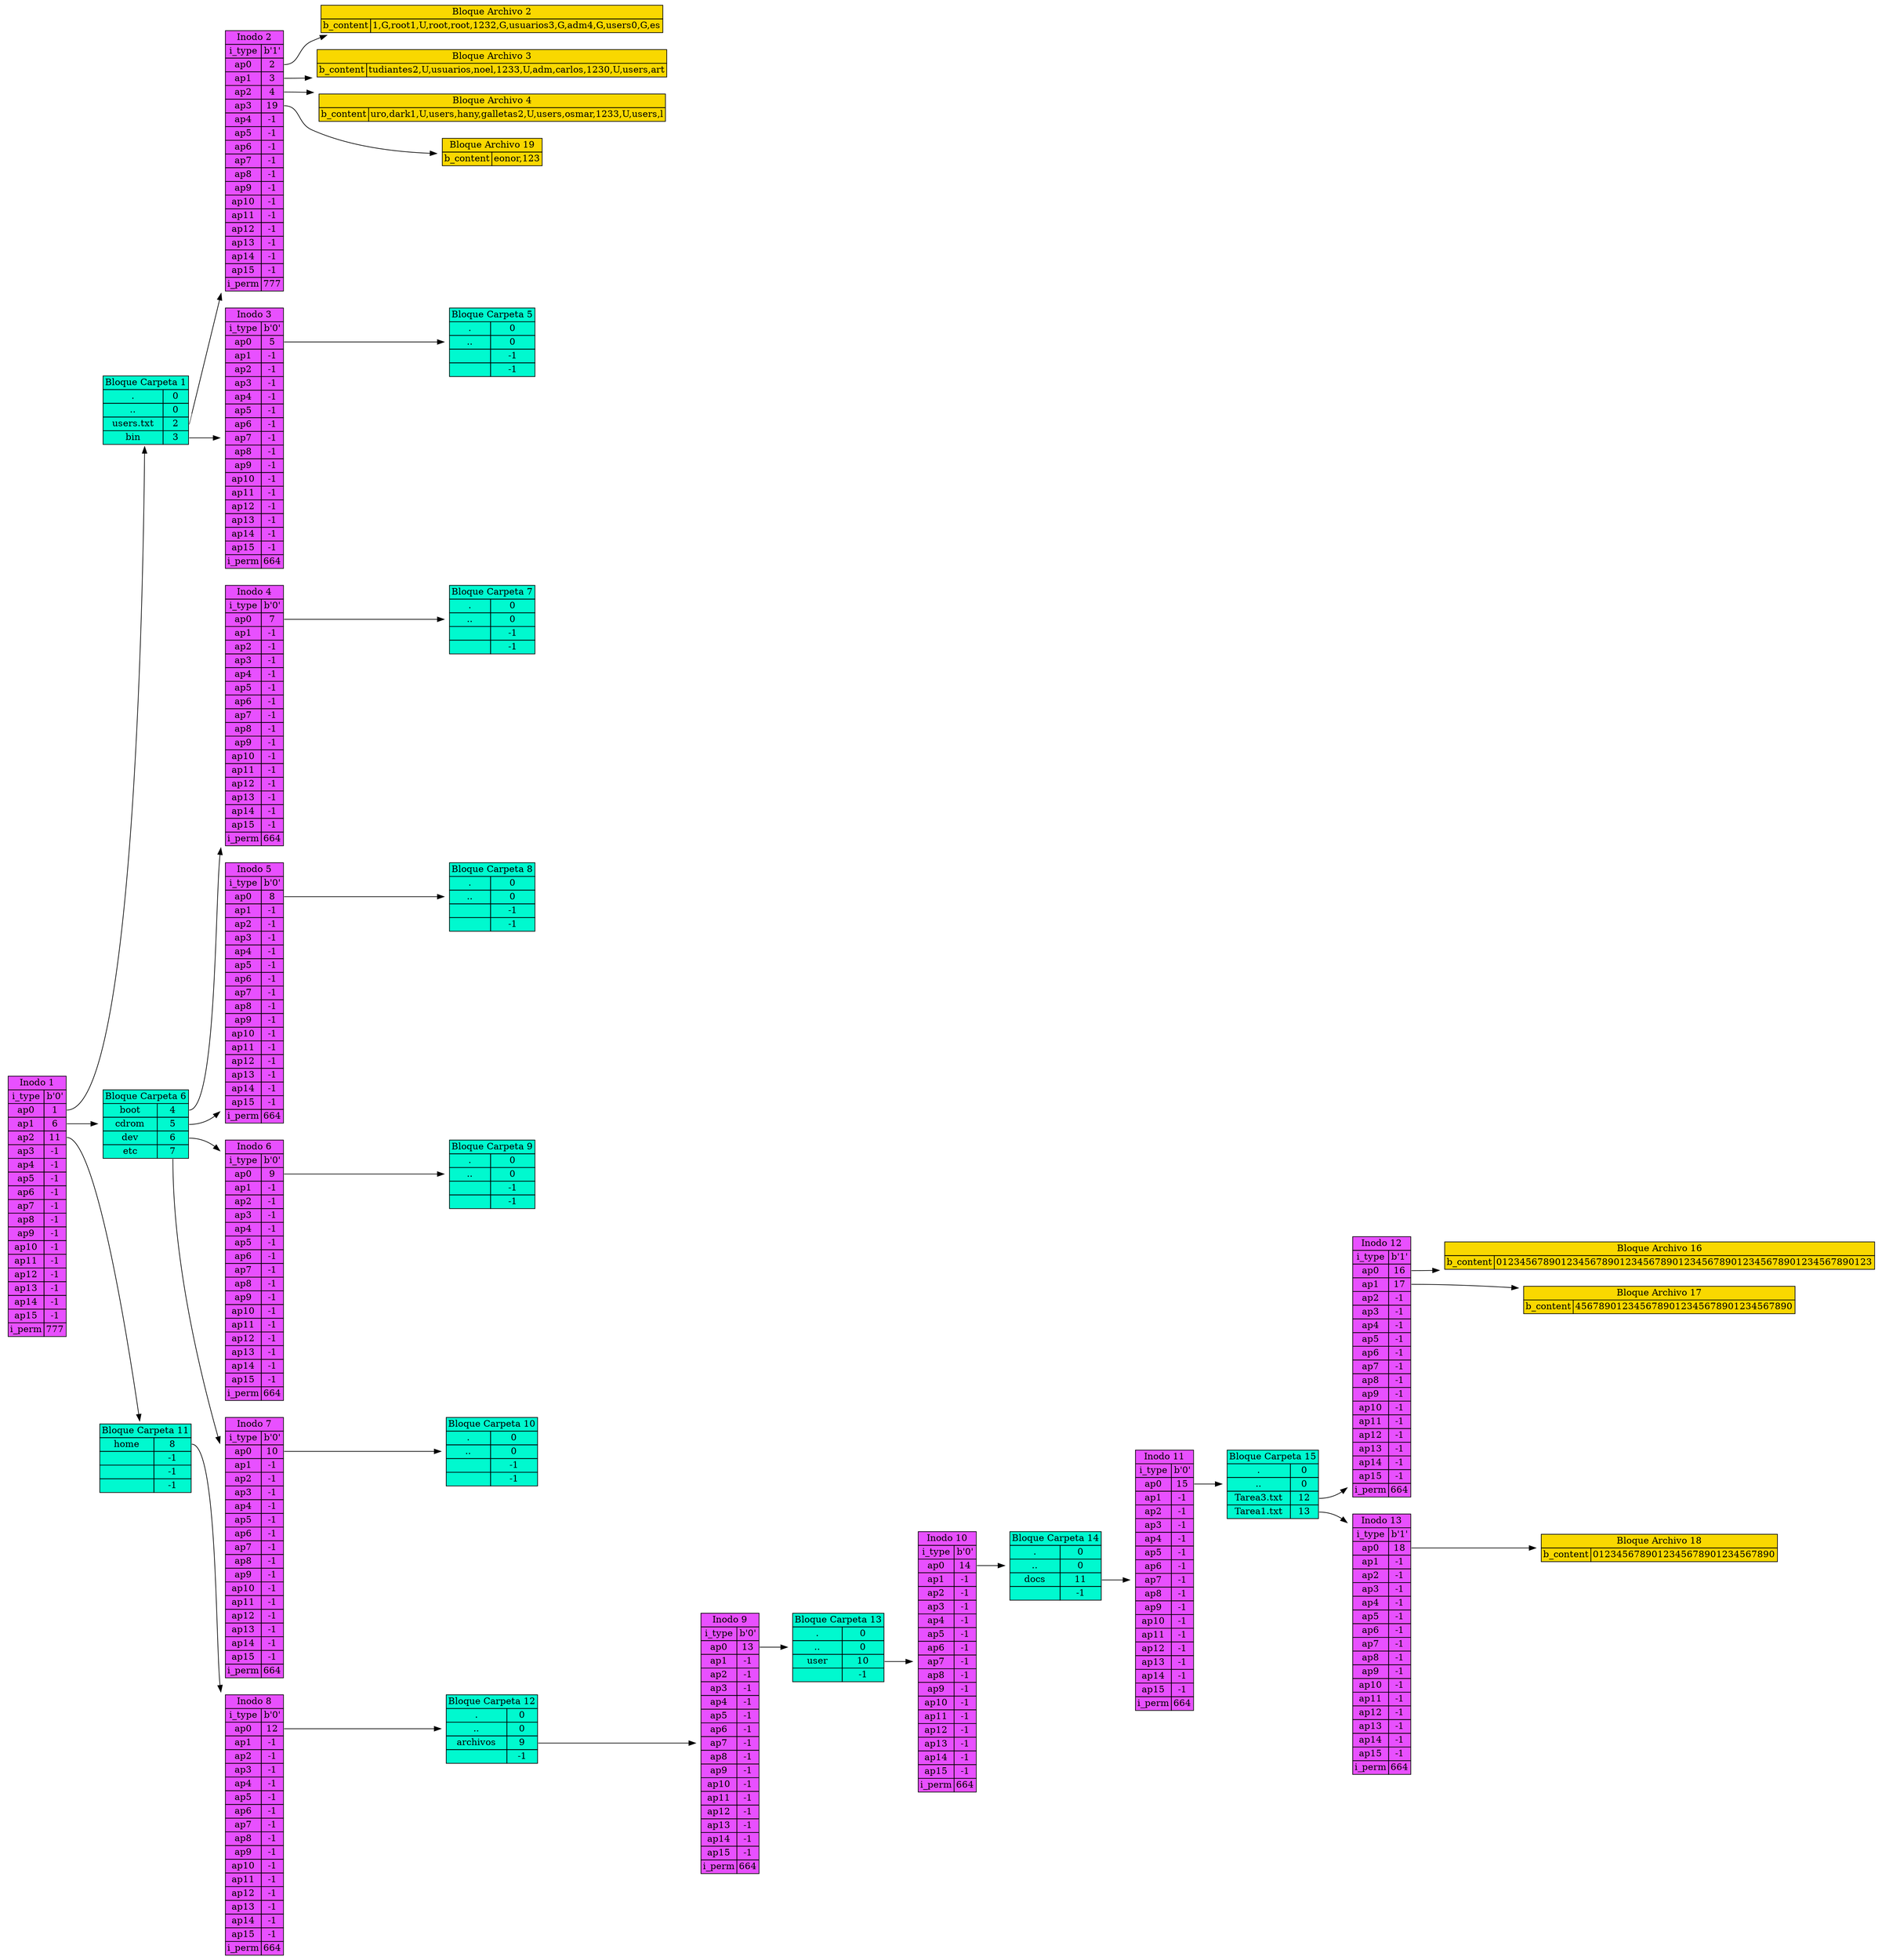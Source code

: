 digraph G{
node[shape=none]
rankdir=LR
inode1[label=<
<table border="0" cellborder="1" cellspacing="0" bgcolor="#E850FF">
<tr><td colspan="2">Inodo 1</td></tr>
<tr><td>i_type</td><td>b'0'</td></tr>
<tr><td>ap0</td><td  port = "cell1">1</td></tr>
<tr><td>ap1</td><td  port = "cell6">6</td></tr>
<tr><td>ap2</td><td  port = "cell11">11</td></tr>
<tr><td>ap3</td><td  port = "cell-1">-1</td></tr>
<tr><td>ap4</td><td  port = "cell-1">-1</td></tr>
<tr><td>ap5</td><td  port = "cell-1">-1</td></tr>
<tr><td>ap6</td><td  port = "cell-1">-1</td></tr>
<tr><td>ap7</td><td  port = "cell-1">-1</td></tr>
<tr><td>ap8</td><td  port = "cell-1">-1</td></tr>
<tr><td>ap9</td><td  port = "cell-1">-1</td></tr>
<tr><td>ap10</td><td  port = "cell-1">-1</td></tr>
<tr><td>ap11</td><td  port = "cell-1">-1</td></tr>
<tr><td>ap12</td><td  port = "cell-1">-1</td></tr>
<tr><td>ap13</td><td  port = "cell-1">-1</td></tr>
<tr><td>ap14</td><td  port = "cell-1">-1</td></tr>
<tr><td>ap15</td><td  port = "cell-1">-1</td></tr>
<tr><td>i_perm</td><td>777</td></tr>
</table>
>]
inode2[label=<
<table border="0" cellborder="1" cellspacing="0" bgcolor="#E850FF">
<tr><td colspan="2">Inodo 2</td></tr>
<tr><td>i_type</td><td>b'1'</td></tr>
<tr><td>ap0</td><td  port = "cell2">2</td></tr>
<tr><td>ap1</td><td  port = "cell3">3</td></tr>
<tr><td>ap2</td><td  port = "cell4">4</td></tr>
<tr><td>ap3</td><td  port = "cell19">19</td></tr>
<tr><td>ap4</td><td  port = "cell-1">-1</td></tr>
<tr><td>ap5</td><td  port = "cell-1">-1</td></tr>
<tr><td>ap6</td><td  port = "cell-1">-1</td></tr>
<tr><td>ap7</td><td  port = "cell-1">-1</td></tr>
<tr><td>ap8</td><td  port = "cell-1">-1</td></tr>
<tr><td>ap9</td><td  port = "cell-1">-1</td></tr>
<tr><td>ap10</td><td  port = "cell-1">-1</td></tr>
<tr><td>ap11</td><td  port = "cell-1">-1</td></tr>
<tr><td>ap12</td><td  port = "cell-1">-1</td></tr>
<tr><td>ap13</td><td  port = "cell-1">-1</td></tr>
<tr><td>ap14</td><td  port = "cell-1">-1</td></tr>
<tr><td>ap15</td><td  port = "cell-1">-1</td></tr>
<tr><td>i_perm</td><td>777</td></tr>
</table>
>]
inode3[label=<
<table border="0" cellborder="1" cellspacing="0" bgcolor="#E850FF">
<tr><td colspan="2">Inodo 3</td></tr>
<tr><td>i_type</td><td>b'0'</td></tr>
<tr><td>ap0</td><td  port = "cell5">5</td></tr>
<tr><td>ap1</td><td  port = "cell-1">-1</td></tr>
<tr><td>ap2</td><td  port = "cell-1">-1</td></tr>
<tr><td>ap3</td><td  port = "cell-1">-1</td></tr>
<tr><td>ap4</td><td  port = "cell-1">-1</td></tr>
<tr><td>ap5</td><td  port = "cell-1">-1</td></tr>
<tr><td>ap6</td><td  port = "cell-1">-1</td></tr>
<tr><td>ap7</td><td  port = "cell-1">-1</td></tr>
<tr><td>ap8</td><td  port = "cell-1">-1</td></tr>
<tr><td>ap9</td><td  port = "cell-1">-1</td></tr>
<tr><td>ap10</td><td  port = "cell-1">-1</td></tr>
<tr><td>ap11</td><td  port = "cell-1">-1</td></tr>
<tr><td>ap12</td><td  port = "cell-1">-1</td></tr>
<tr><td>ap13</td><td  port = "cell-1">-1</td></tr>
<tr><td>ap14</td><td  port = "cell-1">-1</td></tr>
<tr><td>ap15</td><td  port = "cell-1">-1</td></tr>
<tr><td>i_perm</td><td>664</td></tr>
</table>
>]
inode4[label=<
<table border="0" cellborder="1" cellspacing="0" bgcolor="#E850FF">
<tr><td colspan="2">Inodo 4</td></tr>
<tr><td>i_type</td><td>b'0'</td></tr>
<tr><td>ap0</td><td  port = "cell7">7</td></tr>
<tr><td>ap1</td><td  port = "cell-1">-1</td></tr>
<tr><td>ap2</td><td  port = "cell-1">-1</td></tr>
<tr><td>ap3</td><td  port = "cell-1">-1</td></tr>
<tr><td>ap4</td><td  port = "cell-1">-1</td></tr>
<tr><td>ap5</td><td  port = "cell-1">-1</td></tr>
<tr><td>ap6</td><td  port = "cell-1">-1</td></tr>
<tr><td>ap7</td><td  port = "cell-1">-1</td></tr>
<tr><td>ap8</td><td  port = "cell-1">-1</td></tr>
<tr><td>ap9</td><td  port = "cell-1">-1</td></tr>
<tr><td>ap10</td><td  port = "cell-1">-1</td></tr>
<tr><td>ap11</td><td  port = "cell-1">-1</td></tr>
<tr><td>ap12</td><td  port = "cell-1">-1</td></tr>
<tr><td>ap13</td><td  port = "cell-1">-1</td></tr>
<tr><td>ap14</td><td  port = "cell-1">-1</td></tr>
<tr><td>ap15</td><td  port = "cell-1">-1</td></tr>
<tr><td>i_perm</td><td>664</td></tr>
</table>
>]
inode5[label=<
<table border="0" cellborder="1" cellspacing="0" bgcolor="#E850FF">
<tr><td colspan="2">Inodo 5</td></tr>
<tr><td>i_type</td><td>b'0'</td></tr>
<tr><td>ap0</td><td  port = "cell8">8</td></tr>
<tr><td>ap1</td><td  port = "cell-1">-1</td></tr>
<tr><td>ap2</td><td  port = "cell-1">-1</td></tr>
<tr><td>ap3</td><td  port = "cell-1">-1</td></tr>
<tr><td>ap4</td><td  port = "cell-1">-1</td></tr>
<tr><td>ap5</td><td  port = "cell-1">-1</td></tr>
<tr><td>ap6</td><td  port = "cell-1">-1</td></tr>
<tr><td>ap7</td><td  port = "cell-1">-1</td></tr>
<tr><td>ap8</td><td  port = "cell-1">-1</td></tr>
<tr><td>ap9</td><td  port = "cell-1">-1</td></tr>
<tr><td>ap10</td><td  port = "cell-1">-1</td></tr>
<tr><td>ap11</td><td  port = "cell-1">-1</td></tr>
<tr><td>ap12</td><td  port = "cell-1">-1</td></tr>
<tr><td>ap13</td><td  port = "cell-1">-1</td></tr>
<tr><td>ap14</td><td  port = "cell-1">-1</td></tr>
<tr><td>ap15</td><td  port = "cell-1">-1</td></tr>
<tr><td>i_perm</td><td>664</td></tr>
</table>
>]
inode6[label=<
<table border="0" cellborder="1" cellspacing="0" bgcolor="#E850FF">
<tr><td colspan="2">Inodo 6</td></tr>
<tr><td>i_type</td><td>b'0'</td></tr>
<tr><td>ap0</td><td  port = "cell9">9</td></tr>
<tr><td>ap1</td><td  port = "cell-1">-1</td></tr>
<tr><td>ap2</td><td  port = "cell-1">-1</td></tr>
<tr><td>ap3</td><td  port = "cell-1">-1</td></tr>
<tr><td>ap4</td><td  port = "cell-1">-1</td></tr>
<tr><td>ap5</td><td  port = "cell-1">-1</td></tr>
<tr><td>ap6</td><td  port = "cell-1">-1</td></tr>
<tr><td>ap7</td><td  port = "cell-1">-1</td></tr>
<tr><td>ap8</td><td  port = "cell-1">-1</td></tr>
<tr><td>ap9</td><td  port = "cell-1">-1</td></tr>
<tr><td>ap10</td><td  port = "cell-1">-1</td></tr>
<tr><td>ap11</td><td  port = "cell-1">-1</td></tr>
<tr><td>ap12</td><td  port = "cell-1">-1</td></tr>
<tr><td>ap13</td><td  port = "cell-1">-1</td></tr>
<tr><td>ap14</td><td  port = "cell-1">-1</td></tr>
<tr><td>ap15</td><td  port = "cell-1">-1</td></tr>
<tr><td>i_perm</td><td>664</td></tr>
</table>
>]
inode7[label=<
<table border="0" cellborder="1" cellspacing="0" bgcolor="#E850FF">
<tr><td colspan="2">Inodo 7</td></tr>
<tr><td>i_type</td><td>b'0'</td></tr>
<tr><td>ap0</td><td  port = "cell10">10</td></tr>
<tr><td>ap1</td><td  port = "cell-1">-1</td></tr>
<tr><td>ap2</td><td  port = "cell-1">-1</td></tr>
<tr><td>ap3</td><td  port = "cell-1">-1</td></tr>
<tr><td>ap4</td><td  port = "cell-1">-1</td></tr>
<tr><td>ap5</td><td  port = "cell-1">-1</td></tr>
<tr><td>ap6</td><td  port = "cell-1">-1</td></tr>
<tr><td>ap7</td><td  port = "cell-1">-1</td></tr>
<tr><td>ap8</td><td  port = "cell-1">-1</td></tr>
<tr><td>ap9</td><td  port = "cell-1">-1</td></tr>
<tr><td>ap10</td><td  port = "cell-1">-1</td></tr>
<tr><td>ap11</td><td  port = "cell-1">-1</td></tr>
<tr><td>ap12</td><td  port = "cell-1">-1</td></tr>
<tr><td>ap13</td><td  port = "cell-1">-1</td></tr>
<tr><td>ap14</td><td  port = "cell-1">-1</td></tr>
<tr><td>ap15</td><td  port = "cell-1">-1</td></tr>
<tr><td>i_perm</td><td>664</td></tr>
</table>
>]
inode8[label=<
<table border="0" cellborder="1" cellspacing="0" bgcolor="#E850FF">
<tr><td colspan="2">Inodo 8</td></tr>
<tr><td>i_type</td><td>b'0'</td></tr>
<tr><td>ap0</td><td  port = "cell12">12</td></tr>
<tr><td>ap1</td><td  port = "cell-1">-1</td></tr>
<tr><td>ap2</td><td  port = "cell-1">-1</td></tr>
<tr><td>ap3</td><td  port = "cell-1">-1</td></tr>
<tr><td>ap4</td><td  port = "cell-1">-1</td></tr>
<tr><td>ap5</td><td  port = "cell-1">-1</td></tr>
<tr><td>ap6</td><td  port = "cell-1">-1</td></tr>
<tr><td>ap7</td><td  port = "cell-1">-1</td></tr>
<tr><td>ap8</td><td  port = "cell-1">-1</td></tr>
<tr><td>ap9</td><td  port = "cell-1">-1</td></tr>
<tr><td>ap10</td><td  port = "cell-1">-1</td></tr>
<tr><td>ap11</td><td  port = "cell-1">-1</td></tr>
<tr><td>ap12</td><td  port = "cell-1">-1</td></tr>
<tr><td>ap13</td><td  port = "cell-1">-1</td></tr>
<tr><td>ap14</td><td  port = "cell-1">-1</td></tr>
<tr><td>ap15</td><td  port = "cell-1">-1</td></tr>
<tr><td>i_perm</td><td>664</td></tr>
</table>
>]
inode9[label=<
<table border="0" cellborder="1" cellspacing="0" bgcolor="#E850FF">
<tr><td colspan="2">Inodo 9</td></tr>
<tr><td>i_type</td><td>b'0'</td></tr>
<tr><td>ap0</td><td  port = "cell13">13</td></tr>
<tr><td>ap1</td><td  port = "cell-1">-1</td></tr>
<tr><td>ap2</td><td  port = "cell-1">-1</td></tr>
<tr><td>ap3</td><td  port = "cell-1">-1</td></tr>
<tr><td>ap4</td><td  port = "cell-1">-1</td></tr>
<tr><td>ap5</td><td  port = "cell-1">-1</td></tr>
<tr><td>ap6</td><td  port = "cell-1">-1</td></tr>
<tr><td>ap7</td><td  port = "cell-1">-1</td></tr>
<tr><td>ap8</td><td  port = "cell-1">-1</td></tr>
<tr><td>ap9</td><td  port = "cell-1">-1</td></tr>
<tr><td>ap10</td><td  port = "cell-1">-1</td></tr>
<tr><td>ap11</td><td  port = "cell-1">-1</td></tr>
<tr><td>ap12</td><td  port = "cell-1">-1</td></tr>
<tr><td>ap13</td><td  port = "cell-1">-1</td></tr>
<tr><td>ap14</td><td  port = "cell-1">-1</td></tr>
<tr><td>ap15</td><td  port = "cell-1">-1</td></tr>
<tr><td>i_perm</td><td>664</td></tr>
</table>
>]
inode10[label=<
<table border="0" cellborder="1" cellspacing="0" bgcolor="#E850FF">
<tr><td colspan="2">Inodo 10</td></tr>
<tr><td>i_type</td><td>b'0'</td></tr>
<tr><td>ap0</td><td  port = "cell14">14</td></tr>
<tr><td>ap1</td><td  port = "cell-1">-1</td></tr>
<tr><td>ap2</td><td  port = "cell-1">-1</td></tr>
<tr><td>ap3</td><td  port = "cell-1">-1</td></tr>
<tr><td>ap4</td><td  port = "cell-1">-1</td></tr>
<tr><td>ap5</td><td  port = "cell-1">-1</td></tr>
<tr><td>ap6</td><td  port = "cell-1">-1</td></tr>
<tr><td>ap7</td><td  port = "cell-1">-1</td></tr>
<tr><td>ap8</td><td  port = "cell-1">-1</td></tr>
<tr><td>ap9</td><td  port = "cell-1">-1</td></tr>
<tr><td>ap10</td><td  port = "cell-1">-1</td></tr>
<tr><td>ap11</td><td  port = "cell-1">-1</td></tr>
<tr><td>ap12</td><td  port = "cell-1">-1</td></tr>
<tr><td>ap13</td><td  port = "cell-1">-1</td></tr>
<tr><td>ap14</td><td  port = "cell-1">-1</td></tr>
<tr><td>ap15</td><td  port = "cell-1">-1</td></tr>
<tr><td>i_perm</td><td>664</td></tr>
</table>
>]
inode11[label=<
<table border="0" cellborder="1" cellspacing="0" bgcolor="#E850FF">
<tr><td colspan="2">Inodo 11</td></tr>
<tr><td>i_type</td><td>b'0'</td></tr>
<tr><td>ap0</td><td  port = "cell15">15</td></tr>
<tr><td>ap1</td><td  port = "cell-1">-1</td></tr>
<tr><td>ap2</td><td  port = "cell-1">-1</td></tr>
<tr><td>ap3</td><td  port = "cell-1">-1</td></tr>
<tr><td>ap4</td><td  port = "cell-1">-1</td></tr>
<tr><td>ap5</td><td  port = "cell-1">-1</td></tr>
<tr><td>ap6</td><td  port = "cell-1">-1</td></tr>
<tr><td>ap7</td><td  port = "cell-1">-1</td></tr>
<tr><td>ap8</td><td  port = "cell-1">-1</td></tr>
<tr><td>ap9</td><td  port = "cell-1">-1</td></tr>
<tr><td>ap10</td><td  port = "cell-1">-1</td></tr>
<tr><td>ap11</td><td  port = "cell-1">-1</td></tr>
<tr><td>ap12</td><td  port = "cell-1">-1</td></tr>
<tr><td>ap13</td><td  port = "cell-1">-1</td></tr>
<tr><td>ap14</td><td  port = "cell-1">-1</td></tr>
<tr><td>ap15</td><td  port = "cell-1">-1</td></tr>
<tr><td>i_perm</td><td>664</td></tr>
</table>
>]
inode12[label=<
<table border="0" cellborder="1" cellspacing="0" bgcolor="#E850FF">
<tr><td colspan="2">Inodo 12</td></tr>
<tr><td>i_type</td><td>b'1'</td></tr>
<tr><td>ap0</td><td  port = "cell16">16</td></tr>
<tr><td>ap1</td><td  port = "cell17">17</td></tr>
<tr><td>ap2</td><td  port = "cell-1">-1</td></tr>
<tr><td>ap3</td><td  port = "cell-1">-1</td></tr>
<tr><td>ap4</td><td  port = "cell-1">-1</td></tr>
<tr><td>ap5</td><td  port = "cell-1">-1</td></tr>
<tr><td>ap6</td><td  port = "cell-1">-1</td></tr>
<tr><td>ap7</td><td  port = "cell-1">-1</td></tr>
<tr><td>ap8</td><td  port = "cell-1">-1</td></tr>
<tr><td>ap9</td><td  port = "cell-1">-1</td></tr>
<tr><td>ap10</td><td  port = "cell-1">-1</td></tr>
<tr><td>ap11</td><td  port = "cell-1">-1</td></tr>
<tr><td>ap12</td><td  port = "cell-1">-1</td></tr>
<tr><td>ap13</td><td  port = "cell-1">-1</td></tr>
<tr><td>ap14</td><td  port = "cell-1">-1</td></tr>
<tr><td>ap15</td><td  port = "cell-1">-1</td></tr>
<tr><td>i_perm</td><td>664</td></tr>
</table>
>]
inode13[label=<
<table border="0" cellborder="1" cellspacing="0" bgcolor="#E850FF">
<tr><td colspan="2">Inodo 13</td></tr>
<tr><td>i_type</td><td>b'1'</td></tr>
<tr><td>ap0</td><td  port = "cell18">18</td></tr>
<tr><td>ap1</td><td  port = "cell-1">-1</td></tr>
<tr><td>ap2</td><td  port = "cell-1">-1</td></tr>
<tr><td>ap3</td><td  port = "cell-1">-1</td></tr>
<tr><td>ap4</td><td  port = "cell-1">-1</td></tr>
<tr><td>ap5</td><td  port = "cell-1">-1</td></tr>
<tr><td>ap6</td><td  port = "cell-1">-1</td></tr>
<tr><td>ap7</td><td  port = "cell-1">-1</td></tr>
<tr><td>ap8</td><td  port = "cell-1">-1</td></tr>
<tr><td>ap9</td><td  port = "cell-1">-1</td></tr>
<tr><td>ap10</td><td  port = "cell-1">-1</td></tr>
<tr><td>ap11</td><td  port = "cell-1">-1</td></tr>
<tr><td>ap12</td><td  port = "cell-1">-1</td></tr>
<tr><td>ap13</td><td  port = "cell-1">-1</td></tr>
<tr><td>ap14</td><td  port = "cell-1">-1</td></tr>
<tr><td>ap15</td><td  port = "cell-1">-1</td></tr>
<tr><td>i_perm</td><td>664</td></tr>
</table>
>]
block1[label=<
<table border="0" cellborder="1" cellspacing="0" bgcolor="#00F9CF">
<tr><td colspan="2">Bloque Carpeta 1</td></tr>
<tr><td>.</td>
<td port = "in0">0</td></tr>
<tr><td>..</td>
<td port = "in0">0</td></tr>
<tr><td>users.txt</td>
<td port = "in2">2</td></tr>
<tr><td>bin</td>
<td port = "in3">3</td></tr>
</table>
>]
block6[label=<
<table border="0" cellborder="1" cellspacing="0" bgcolor="#00F9CF">
<tr><td colspan="2">Bloque Carpeta 6</td></tr>
<tr><td>boot</td>
<td port = "in4">4</td></tr>
<tr><td>cdrom</td>
<td port = "in5">5</td></tr>
<tr><td>dev</td>
<td port = "in6">6</td></tr>
<tr><td>etc</td>
<td port = "in7">7</td></tr>
</table>
>]
block11[label=<
<table border="0" cellborder="1" cellspacing="0" bgcolor="#00F9CF">
<tr><td colspan="2">Bloque Carpeta 11</td></tr>
<tr><td>home</td>
<td port = "in8">8</td></tr>
<tr><td></td>
<td port = "in-1">-1</td></tr>
<tr><td></td>
<td port = "in-1">-1</td></tr>
<tr><td></td>
<td port = "in-1">-1</td></tr>
</table>
>]
block5[label=<
<table border="0" cellborder="1" cellspacing="0" bgcolor="#00F9CF">
<tr><td colspan="2">Bloque Carpeta 5</td></tr>
<tr><td>.</td>
<td port = "in0">0</td></tr>
<tr><td>..</td>
<td port = "in0">0</td></tr>
<tr><td></td>
<td port = "in-1">-1</td></tr>
<tr><td></td>
<td port = "in-1">-1</td></tr>
</table>
>]
block7[label=<
<table border="0" cellborder="1" cellspacing="0" bgcolor="#00F9CF">
<tr><td colspan="2">Bloque Carpeta 7</td></tr>
<tr><td>.</td>
<td port = "in0">0</td></tr>
<tr><td>..</td>
<td port = "in0">0</td></tr>
<tr><td></td>
<td port = "in-1">-1</td></tr>
<tr><td></td>
<td port = "in-1">-1</td></tr>
</table>
>]
block8[label=<
<table border="0" cellborder="1" cellspacing="0" bgcolor="#00F9CF">
<tr><td colspan="2">Bloque Carpeta 8</td></tr>
<tr><td>.</td>
<td port = "in0">0</td></tr>
<tr><td>..</td>
<td port = "in0">0</td></tr>
<tr><td></td>
<td port = "in-1">-1</td></tr>
<tr><td></td>
<td port = "in-1">-1</td></tr>
</table>
>]
block9[label=<
<table border="0" cellborder="1" cellspacing="0" bgcolor="#00F9CF">
<tr><td colspan="2">Bloque Carpeta 9</td></tr>
<tr><td>.</td>
<td port = "in0">0</td></tr>
<tr><td>..</td>
<td port = "in0">0</td></tr>
<tr><td></td>
<td port = "in-1">-1</td></tr>
<tr><td></td>
<td port = "in-1">-1</td></tr>
</table>
>]
block10[label=<
<table border="0" cellborder="1" cellspacing="0" bgcolor="#00F9CF">
<tr><td colspan="2">Bloque Carpeta 10</td></tr>
<tr><td>.</td>
<td port = "in0">0</td></tr>
<tr><td>..</td>
<td port = "in0">0</td></tr>
<tr><td></td>
<td port = "in-1">-1</td></tr>
<tr><td></td>
<td port = "in-1">-1</td></tr>
</table>
>]
block12[label=<
<table border="0" cellborder="1" cellspacing="0" bgcolor="#00F9CF">
<tr><td colspan="2">Bloque Carpeta 12</td></tr>
<tr><td>.</td>
<td port = "in0">0</td></tr>
<tr><td>..</td>
<td port = "in0">0</td></tr>
<tr><td>archivos</td>
<td port = "in9">9</td></tr>
<tr><td></td>
<td port = "in-1">-1</td></tr>
</table>
>]
block13[label=<
<table border="0" cellborder="1" cellspacing="0" bgcolor="#00F9CF">
<tr><td colspan="2">Bloque Carpeta 13</td></tr>
<tr><td>.</td>
<td port = "in0">0</td></tr>
<tr><td>..</td>
<td port = "in0">0</td></tr>
<tr><td>user</td>
<td port = "in10">10</td></tr>
<tr><td></td>
<td port = "in-1">-1</td></tr>
</table>
>]
block14[label=<
<table border="0" cellborder="1" cellspacing="0" bgcolor="#00F9CF">
<tr><td colspan="2">Bloque Carpeta 14</td></tr>
<tr><td>.</td>
<td port = "in0">0</td></tr>
<tr><td>..</td>
<td port = "in0">0</td></tr>
<tr><td>docs</td>
<td port = "in11">11</td></tr>
<tr><td></td>
<td port = "in-1">-1</td></tr>
</table>
>]
block15[label=<
<table border="0" cellborder="1" cellspacing="0" bgcolor="#00F9CF">
<tr><td colspan="2">Bloque Carpeta 15</td></tr>
<tr><td>.</td>
<td port = "in0">0</td></tr>
<tr><td>..</td>
<td port = "in0">0</td></tr>
<tr><td>Tarea3.txt</td>
<td port = "in12">12</td></tr>
<tr><td>Tarea1.txt</td>
<td port = "in13">13</td></tr>
</table>
>]
block2[label=<
<table border="0" cellborder="1" cellspacing="0" bgcolor="#F9D800">
<tr><td colspan="2">Bloque Archivo 2</td></tr>
<tr><td>b_content</td><td>1,G,root
1,U,root,root,123
2,G,usuarios
3,G,adm
4,G,users
0,G,es</td></tr>
</table>
>]
block3[label=<
<table border="0" cellborder="1" cellspacing="0" bgcolor="#F9D800">
<tr><td colspan="2">Bloque Archivo 3</td></tr>
<tr><td>b_content</td><td>tudiantes
2,U,usuarios,noel,123
3,U,adm,carlos,123
0,U,users,art</td></tr>
</table>
>]
block4[label=<
<table border="0" cellborder="1" cellspacing="0" bgcolor="#F9D800">
<tr><td colspan="2">Bloque Archivo 4</td></tr>
<tr><td>b_content</td><td>uro,dark
1,U,users,hany,galletas
2,U,users,osmar,123
3,U,users,l</td></tr>
</table>
>]
block19[label=<
<table border="0" cellborder="1" cellspacing="0" bgcolor="#F9D800">
<tr><td colspan="2">Bloque Archivo 19</td></tr>
<tr><td>b_content</td><td>eonor,123
</td></tr>
</table>
>]
block16[label=<
<table border="0" cellborder="1" cellspacing="0" bgcolor="#F9D800">
<tr><td colspan="2">Bloque Archivo 16</td></tr>
<tr><td>b_content</td><td>0123456789012345678901234567890123456789012345678901234567890123</td></tr>
</table>
>]
block17[label=<
<table border="0" cellborder="1" cellspacing="0" bgcolor="#F9D800">
<tr><td colspan="2">Bloque Archivo 17</td></tr>
<tr><td>b_content</td><td>4567890123456789012345678901234567890</td></tr>
</table>
>]
block18[label=<
<table border="0" cellborder="1" cellspacing="0" bgcolor="#F9D800">
<tr><td colspan="2">Bloque Archivo 18</td></tr>
<tr><td>b_content</td><td>0123456789012345678901234567890</td></tr>
</table>
>]
inode1:cell1->block1
inode1:cell6->block6
inode1:cell11->block11
inode2:cell2->block2
inode2:cell3->block3
inode2:cell4->block4
inode2:cell19->block19
inode3:cell5->block5
inode4:cell7->block7
inode5:cell8->block8
inode6:cell9->block9
inode7:cell10->block10
inode8:cell12->block12
inode9:cell13->block13
inode10:cell14->block14
inode11:cell15->block15
inode12:cell16->block16
inode12:cell17->block17
inode13:cell18->block18
block1:in2->inode2
block1:in3->inode3
block6:in4->inode4
block6:in5->inode5
block6:in6->inode6
block6:in7->inode7
block11:in8->inode8
block12:in9->inode9
block13:in10->inode10
block14:in11->inode11
block15:in12->inode12
block15:in13->inode13
}

